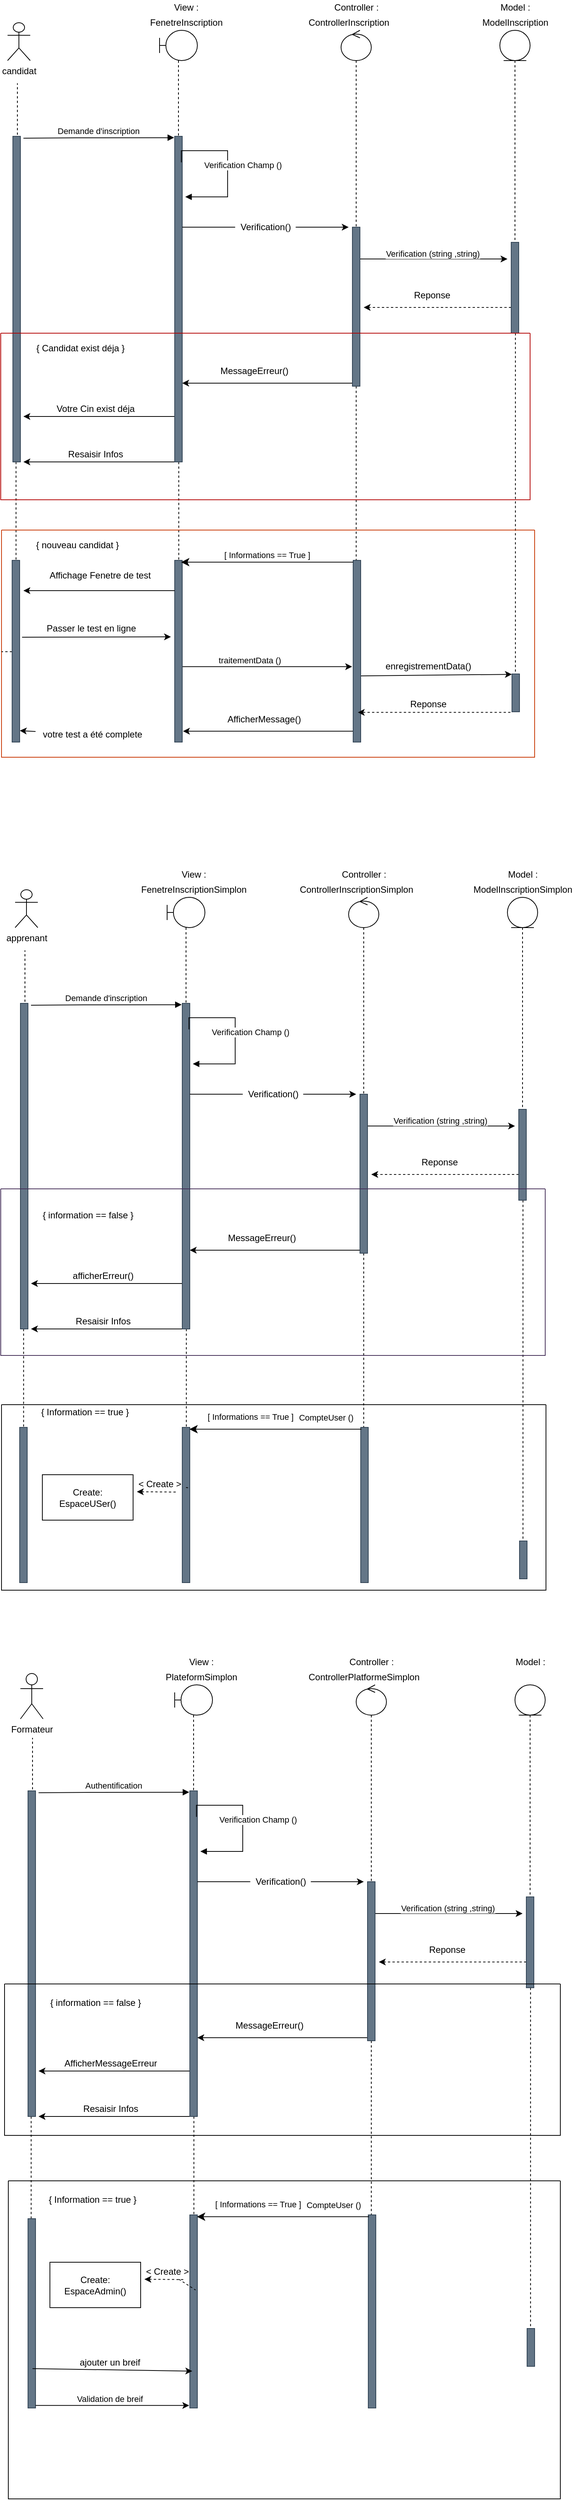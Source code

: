 <mxfile version="15.8.4" type="device"><diagram id="kgpKYQtTHZ0yAKxKKP6v" name="Page-1"><mxGraphModel dx="1038" dy="649" grid="1" gridSize="10" guides="1" tooltips="1" connect="1" arrows="1" fold="1" page="1" pageScale="1" pageWidth="850" pageHeight="1100" background="none" math="0" shadow="0"><root><mxCell id="0"/><mxCell id="1" parent="0"/><mxCell id="9HaZti-iCCpp-NZHSyzZ-1" value="candidat" style="shape=umlActor;verticalLabelPosition=bottom;verticalAlign=top;html=1;outlineConnect=0;" parent="1" vertex="1"><mxGeometry x="29" y="50" width="30" height="50" as="geometry"/></mxCell><mxCell id="9HaZti-iCCpp-NZHSyzZ-6" style="edgeStyle=orthogonalEdgeStyle;rounded=0;orthogonalLoop=1;jettySize=auto;html=1;dashed=1;endArrow=none;endFill=0;" parent="1" edge="1"><mxGeometry relative="1" as="geometry"><mxPoint x="42" y="130" as="targetPoint"/><mxPoint x="38" y="200" as="sourcePoint"/><Array as="points"><mxPoint x="42" y="200"/></Array></mxGeometry></mxCell><mxCell id="9HaZti-iCCpp-NZHSyzZ-76" style="edgeStyle=none;rounded=0;orthogonalLoop=1;jettySize=auto;html=1;entryX=0.52;entryY=0.07;entryDx=0;entryDy=0;entryPerimeter=0;endArrow=none;endFill=0;dashed=1;" parent="1" source="9HaZti-iCCpp-NZHSyzZ-5" target="9HaZti-iCCpp-NZHSyzZ-75" edge="1"><mxGeometry relative="1" as="geometry"/></mxCell><mxCell id="9HaZti-iCCpp-NZHSyzZ-5" value="" style="html=1;points=[];perimeter=orthogonalPerimeter;fillColor=#647687;fontColor=#ffffff;strokeColor=#314354;" parent="1" vertex="1"><mxGeometry x="36" y="200" width="10" height="430" as="geometry"/></mxCell><mxCell id="9HaZti-iCCpp-NZHSyzZ-11" value="" style="shape=umlLifeline;participant=umlBoundary;perimeter=lifelinePerimeter;whiteSpace=wrap;html=1;container=1;collapsible=0;recursiveResize=0;verticalAlign=top;spacingTop=36;outlineConnect=0;" parent="1" vertex="1"><mxGeometry x="230" y="60" width="50" height="140" as="geometry"/></mxCell><mxCell id="9HaZti-iCCpp-NZHSyzZ-13" value="" style="shape=umlLifeline;participant=umlControl;perimeter=lifelinePerimeter;whiteSpace=wrap;html=1;container=1;collapsible=0;recursiveResize=0;verticalAlign=top;spacingTop=36;outlineConnect=0;" parent="1" vertex="1"><mxGeometry x="470" y="60" width="40" height="260" as="geometry"/></mxCell><mxCell id="9HaZti-iCCpp-NZHSyzZ-14" value="" style="shape=umlLifeline;participant=umlEntity;perimeter=lifelinePerimeter;whiteSpace=wrap;html=1;container=1;collapsible=0;recursiveResize=0;verticalAlign=top;spacingTop=36;outlineConnect=0;" parent="1" vertex="1"><mxGeometry x="680" y="60" width="40" height="280" as="geometry"/></mxCell><mxCell id="9HaZti-iCCpp-NZHSyzZ-22" style="edgeStyle=orthogonalEdgeStyle;rounded=0;orthogonalLoop=1;jettySize=auto;html=1;endArrow=classic;endFill=1;startArrow=none;" parent="1" source="9HaZti-iCCpp-NZHSyzZ-23" edge="1"><mxGeometry relative="1" as="geometry"><mxPoint x="480" y="320" as="targetPoint"/></mxGeometry></mxCell><mxCell id="9HaZti-iCCpp-NZHSyzZ-46" style="edgeStyle=none;rounded=0;orthogonalLoop=1;jettySize=auto;html=1;endArrow=classic;endFill=1;" parent="1" source="9HaZti-iCCpp-NZHSyzZ-15" edge="1"><mxGeometry relative="1" as="geometry"><mxPoint x="50" y="570" as="targetPoint"/></mxGeometry></mxCell><mxCell id="9HaZti-iCCpp-NZHSyzZ-54" style="edgeStyle=none;rounded=0;orthogonalLoop=1;jettySize=auto;html=1;endArrow=classic;endFill=1;" parent="1" source="9HaZti-iCCpp-NZHSyzZ-15" edge="1"><mxGeometry relative="1" as="geometry"><mxPoint x="50" y="630" as="targetPoint"/><Array as="points"><mxPoint x="190" y="630"/></Array></mxGeometry></mxCell><mxCell id="9HaZti-iCCpp-NZHSyzZ-77" style="edgeStyle=none;rounded=0;orthogonalLoop=1;jettySize=auto;html=1;entryX=0.54;entryY=0.12;entryDx=0;entryDy=0;entryPerimeter=0;dashed=1;endArrow=none;endFill=0;" parent="1" source="9HaZti-iCCpp-NZHSyzZ-15" target="9HaZti-iCCpp-NZHSyzZ-69" edge="1"><mxGeometry relative="1" as="geometry"/></mxCell><mxCell id="9HaZti-iCCpp-NZHSyzZ-15" value="" style="html=1;points=[];perimeter=orthogonalPerimeter;fillColor=#647687;fontColor=#ffffff;strokeColor=#314354;" parent="1" vertex="1"><mxGeometry x="250" y="200" width="10" height="430" as="geometry"/></mxCell><mxCell id="9HaZti-iCCpp-NZHSyzZ-26" style="edgeStyle=orthogonalEdgeStyle;rounded=0;orthogonalLoop=1;jettySize=auto;html=1;endArrow=classic;endFill=1;" parent="1" source="9HaZti-iCCpp-NZHSyzZ-16" edge="1"><mxGeometry relative="1" as="geometry"><mxPoint x="690" y="362" as="targetPoint"/><Array as="points"><mxPoint x="580" y="362"/><mxPoint x="580" y="362"/></Array></mxGeometry></mxCell><mxCell id="9HaZti-iCCpp-NZHSyzZ-27" value="Verification (string ,string)" style="edgeLabel;html=1;align=center;verticalAlign=middle;resizable=0;points=[];" parent="9HaZti-iCCpp-NZHSyzZ-26" vertex="1" connectable="0"><mxGeometry x="-0.3" y="7" relative="1" as="geometry"><mxPoint x="27" as="offset"/></mxGeometry></mxCell><mxCell id="9HaZti-iCCpp-NZHSyzZ-42" style="edgeStyle=orthogonalEdgeStyle;rounded=0;orthogonalLoop=1;jettySize=auto;html=1;endArrow=classic;endFill=1;" parent="1" source="9HaZti-iCCpp-NZHSyzZ-16" edge="1"><mxGeometry relative="1" as="geometry"><mxPoint x="260" y="526" as="targetPoint"/><Array as="points"><mxPoint x="390" y="526"/><mxPoint x="390" y="526"/></Array></mxGeometry></mxCell><mxCell id="9HaZti-iCCpp-NZHSyzZ-61" style="edgeStyle=none;rounded=0;orthogonalLoop=1;jettySize=auto;html=1;endArrow=none;endFill=0;dashed=1;entryX=0.4;entryY=0.06;entryDx=0;entryDy=0;entryPerimeter=0;" parent="1" source="9HaZti-iCCpp-NZHSyzZ-16" target="9HaZti-iCCpp-NZHSyzZ-62" edge="1"><mxGeometry relative="1" as="geometry"/></mxCell><mxCell id="9HaZti-iCCpp-NZHSyzZ-16" value="" style="html=1;points=[];perimeter=orthogonalPerimeter;fillColor=#647687;fontColor=#ffffff;strokeColor=#314354;" parent="1" vertex="1"><mxGeometry x="485" y="320" width="10" height="210" as="geometry"/></mxCell><mxCell id="9HaZti-iCCpp-NZHSyzZ-18" value="Demande d'inscription" style="html=1;verticalAlign=bottom;endArrow=block;rounded=0;entryX=-0.08;entryY=0.17;entryDx=0;entryDy=0;entryPerimeter=0;exitX=1;exitY=0.166;exitDx=0;exitDy=0;exitPerimeter=0;" parent="1" edge="1"><mxGeometry width="80" relative="1" as="geometry"><mxPoint x="50" y="202.5" as="sourcePoint"/><mxPoint x="249.2" y="201.8" as="targetPoint"/><Array as="points"><mxPoint x="120" y="202"/></Array></mxGeometry></mxCell><mxCell id="9HaZti-iCCpp-NZHSyzZ-21" value="Verification Champ ()" style="html=1;verticalAlign=bottom;endArrow=block;rounded=0;exitX=0.88;exitY=0.08;exitDx=0;exitDy=0;exitPerimeter=0;edgeStyle=orthogonalEdgeStyle;" parent="1" source="9HaZti-iCCpp-NZHSyzZ-15" edge="1"><mxGeometry x="0.085" y="20" width="80" relative="1" as="geometry"><mxPoint x="260" y="330" as="sourcePoint"/><mxPoint x="264" y="280" as="targetPoint"/><Array as="points"><mxPoint x="320" y="219"/><mxPoint x="320" y="280"/><mxPoint x="264" y="280"/></Array><mxPoint as="offset"/></mxGeometry></mxCell><mxCell id="9HaZti-iCCpp-NZHSyzZ-23" value="Verification()" style="text;html=1;align=center;verticalAlign=middle;resizable=0;points=[];autosize=1;strokeColor=none;fillColor=none;" parent="1" vertex="1"><mxGeometry x="330" y="310" width="80" height="20" as="geometry"/></mxCell><mxCell id="9HaZti-iCCpp-NZHSyzZ-24" value="" style="edgeStyle=orthogonalEdgeStyle;rounded=0;orthogonalLoop=1;jettySize=auto;html=1;endArrow=none;endFill=1;" parent="1" source="9HaZti-iCCpp-NZHSyzZ-15" target="9HaZti-iCCpp-NZHSyzZ-23" edge="1"><mxGeometry relative="1" as="geometry"><mxPoint x="480" y="320" as="targetPoint"/><mxPoint x="260" y="320" as="sourcePoint"/><Array as="points"><mxPoint x="270" y="320"/><mxPoint x="270" y="320"/></Array></mxGeometry></mxCell><mxCell id="9HaZti-iCCpp-NZHSyzZ-28" style="edgeStyle=orthogonalEdgeStyle;rounded=0;orthogonalLoop=1;jettySize=auto;html=1;endArrow=classic;endFill=1;dashed=1;" parent="1" source="9HaZti-iCCpp-NZHSyzZ-25" edge="1"><mxGeometry relative="1" as="geometry"><mxPoint x="500" y="426" as="targetPoint"/><Array as="points"><mxPoint x="520" y="426"/></Array></mxGeometry></mxCell><mxCell id="9HaZti-iCCpp-NZHSyzZ-84" style="edgeStyle=none;rounded=0;orthogonalLoop=1;jettySize=auto;html=1;entryX=0.46;entryY=0.2;entryDx=0;entryDy=0;entryPerimeter=0;endArrow=classic;endFill=1;dashed=1;" parent="1" source="9HaZti-iCCpp-NZHSyzZ-25" target="9HaZti-iCCpp-NZHSyzZ-83" edge="1"><mxGeometry relative="1" as="geometry"/></mxCell><mxCell id="9HaZti-iCCpp-NZHSyzZ-25" value="" style="html=1;points=[];perimeter=orthogonalPerimeter;fillColor=#647687;fontColor=#ffffff;strokeColor=#314354;" parent="1" vertex="1"><mxGeometry x="695" y="340" width="10" height="120" as="geometry"/></mxCell><mxCell id="9HaZti-iCCpp-NZHSyzZ-29" value="Reponse" style="text;html=1;align=center;verticalAlign=middle;resizable=0;points=[];autosize=1;strokeColor=none;fillColor=none;" parent="1" vertex="1"><mxGeometry x="560" y="400" width="60" height="20" as="geometry"/></mxCell><mxCell id="9HaZti-iCCpp-NZHSyzZ-30" value="View :" style="text;html=1;align=center;verticalAlign=middle;resizable=0;points=[];autosize=1;strokeColor=none;fillColor=none;" parent="1" vertex="1"><mxGeometry x="240" y="20" width="50" height="20" as="geometry"/></mxCell><mxCell id="9HaZti-iCCpp-NZHSyzZ-31" value="Controller :" style="text;html=1;align=center;verticalAlign=middle;resizable=0;points=[];autosize=1;strokeColor=none;fillColor=none;" parent="1" vertex="1"><mxGeometry x="455" y="20" width="70" height="20" as="geometry"/></mxCell><mxCell id="9HaZti-iCCpp-NZHSyzZ-32" value="Model :" style="text;html=1;align=center;verticalAlign=middle;resizable=0;points=[];autosize=1;strokeColor=none;fillColor=none;" parent="1" vertex="1"><mxGeometry x="675" y="20" width="50" height="20" as="geometry"/></mxCell><mxCell id="9HaZti-iCCpp-NZHSyzZ-33" value="FenetreInscription" style="text;html=1;align=center;verticalAlign=middle;resizable=0;points=[];autosize=1;strokeColor=none;fillColor=none;" parent="1" vertex="1"><mxGeometry x="210" y="40" width="110" height="20" as="geometry"/></mxCell><mxCell id="9HaZti-iCCpp-NZHSyzZ-34" value="ControllerInscription" style="text;html=1;align=center;verticalAlign=middle;resizable=0;points=[];autosize=1;strokeColor=none;fillColor=none;" parent="1" vertex="1"><mxGeometry x="420" y="40" width="120" height="20" as="geometry"/></mxCell><mxCell id="9HaZti-iCCpp-NZHSyzZ-35" value="ModelInscription" style="text;html=1;align=center;verticalAlign=middle;resizable=0;points=[];autosize=1;strokeColor=none;fillColor=none;" parent="1" vertex="1"><mxGeometry x="650" y="40" width="100" height="20" as="geometry"/></mxCell><mxCell id="9HaZti-iCCpp-NZHSyzZ-40" value="" style="swimlane;startSize=0;strokeColor=#B20000;fillColor=#e51400;fontColor=#ffffff;swimlaneFillColor=none;" parent="1" vertex="1"><mxGeometry x="20" y="460" width="700" height="220" as="geometry"/></mxCell><mxCell id="9HaZti-iCCpp-NZHSyzZ-41" value="{ Candidat exist déja }" style="text;html=1;align=center;verticalAlign=middle;resizable=0;points=[];autosize=1;strokeColor=none;fillColor=none;" parent="9HaZti-iCCpp-NZHSyzZ-40" vertex="1"><mxGeometry x="40" y="10" width="130" height="20" as="geometry"/></mxCell><mxCell id="9HaZti-iCCpp-NZHSyzZ-43" value="MessageErreur()" style="text;html=1;align=center;verticalAlign=middle;resizable=0;points=[];autosize=1;strokeColor=none;fillColor=none;" parent="9HaZti-iCCpp-NZHSyzZ-40" vertex="1"><mxGeometry x="280" y="40" width="110" height="20" as="geometry"/></mxCell><mxCell id="9HaZti-iCCpp-NZHSyzZ-47" value="Votre Cin exist déja" style="text;html=1;align=center;verticalAlign=middle;resizable=0;points=[];autosize=1;strokeColor=none;fillColor=none;" parent="9HaZti-iCCpp-NZHSyzZ-40" vertex="1"><mxGeometry x="65" y="90" width="120" height="20" as="geometry"/></mxCell><mxCell id="9HaZti-iCCpp-NZHSyzZ-55" value="Resaisir Infos" style="text;html=1;align=center;verticalAlign=middle;resizable=0;points=[];autosize=1;strokeColor=none;fillColor=none;" parent="9HaZti-iCCpp-NZHSyzZ-40" vertex="1"><mxGeometry x="80" y="150" width="90" height="20" as="geometry"/></mxCell><mxCell id="9HaZti-iCCpp-NZHSyzZ-59" value="" style="swimlane;startSize=0;strokeColor=#C73500;fillColor=#fa6800;fontColor=#000000;" parent="1" vertex="1"><mxGeometry x="21" y="720" width="705" height="300" as="geometry"/></mxCell><mxCell id="9HaZti-iCCpp-NZHSyzZ-60" value="{ nouveau candidat }" style="text;html=1;align=center;verticalAlign=middle;resizable=0;points=[];autosize=1;strokeColor=none;fillColor=none;" parent="9HaZti-iCCpp-NZHSyzZ-59" vertex="1"><mxGeometry x="35" y="10" width="130" height="20" as="geometry"/></mxCell><mxCell id="9HaZti-iCCpp-NZHSyzZ-81" style="edgeStyle=none;rounded=0;orthogonalLoop=1;jettySize=auto;html=1;entryX=-0.14;entryY=0.585;entryDx=0;entryDy=0;entryPerimeter=0;endArrow=classic;endFill=1;" parent="9HaZti-iCCpp-NZHSyzZ-59" source="9HaZti-iCCpp-NZHSyzZ-69" target="9HaZti-iCCpp-NZHSyzZ-62" edge="1"><mxGeometry relative="1" as="geometry"/></mxCell><mxCell id="9HaZti-iCCpp-NZHSyzZ-82" value="traitementData ()" style="edgeLabel;html=1;align=center;verticalAlign=middle;resizable=0;points=[];" parent="9HaZti-iCCpp-NZHSyzZ-81" vertex="1" connectable="0"><mxGeometry x="-0.206" y="9" relative="1" as="geometry"><mxPoint as="offset"/></mxGeometry></mxCell><mxCell id="9HaZti-iCCpp-NZHSyzZ-92" style="edgeStyle=none;rounded=0;orthogonalLoop=1;jettySize=auto;html=1;entryX=1.02;entryY=0.937;entryDx=0;entryDy=0;entryPerimeter=0;endArrow=classic;endFill=1;startArrow=none;" parent="9HaZti-iCCpp-NZHSyzZ-59" source="9HaZti-iCCpp-NZHSyzZ-95" target="9HaZti-iCCpp-NZHSyzZ-75" edge="1"><mxGeometry relative="1" as="geometry"/></mxCell><mxCell id="9HaZti-iCCpp-NZHSyzZ-69" value="" style="html=1;points=[];perimeter=orthogonalPerimeter;strokeColor=#314354;fillColor=#647687;fontColor=#ffffff;" parent="9HaZti-iCCpp-NZHSyzZ-59" vertex="1"><mxGeometry x="229" y="40" width="10" height="240" as="geometry"/></mxCell><mxCell id="9HaZti-iCCpp-NZHSyzZ-71" value="Affichage Fenetre de test" style="text;html=1;align=center;verticalAlign=middle;resizable=0;points=[];autosize=1;strokeColor=none;fillColor=none;" parent="9HaZti-iCCpp-NZHSyzZ-59" vertex="1"><mxGeometry x="55" y="50" width="150" height="20" as="geometry"/></mxCell><mxCell id="9HaZti-iCCpp-NZHSyzZ-78" style="edgeStyle=none;rounded=0;orthogonalLoop=1;jettySize=auto;html=1;dashed=1;endArrow=none;endFill=0;" parent="9HaZti-iCCpp-NZHSyzZ-59" source="9HaZti-iCCpp-NZHSyzZ-75" target="9HaZti-iCCpp-NZHSyzZ-59" edge="1"><mxGeometry relative="1" as="geometry"/></mxCell><mxCell id="9HaZti-iCCpp-NZHSyzZ-79" style="edgeStyle=none;rounded=0;orthogonalLoop=1;jettySize=auto;html=1;endArrow=classic;endFill=1;exitX=1.32;exitY=0.423;exitDx=0;exitDy=0;exitPerimeter=0;" parent="9HaZti-iCCpp-NZHSyzZ-59" source="9HaZti-iCCpp-NZHSyzZ-75" edge="1"><mxGeometry relative="1" as="geometry"><mxPoint x="224" y="141" as="targetPoint"/></mxGeometry></mxCell><mxCell id="9HaZti-iCCpp-NZHSyzZ-75" value="" style="html=1;points=[];perimeter=orthogonalPerimeter;strokeColor=#314354;fillColor=#647687;fontColor=#ffffff;" parent="9HaZti-iCCpp-NZHSyzZ-59" vertex="1"><mxGeometry x="14" y="40" width="10" height="240" as="geometry"/></mxCell><mxCell id="9HaZti-iCCpp-NZHSyzZ-85" style="edgeStyle=none;rounded=0;orthogonalLoop=1;jettySize=auto;html=1;entryX=-0.02;entryY=0.01;entryDx=0;entryDy=0;entryPerimeter=0;endArrow=classic;endFill=1;exitX=0.82;exitY=0.636;exitDx=0;exitDy=0;exitPerimeter=0;" parent="9HaZti-iCCpp-NZHSyzZ-59" source="9HaZti-iCCpp-NZHSyzZ-62" target="9HaZti-iCCpp-NZHSyzZ-83" edge="1"><mxGeometry relative="1" as="geometry"><mxPoint x="474" y="181" as="sourcePoint"/></mxGeometry></mxCell><mxCell id="9HaZti-iCCpp-NZHSyzZ-89" style="edgeStyle=none;rounded=0;orthogonalLoop=1;jettySize=auto;html=1;entryX=1.1;entryY=0.94;entryDx=0;entryDy=0;entryPerimeter=0;endArrow=classic;endFill=1;" parent="9HaZti-iCCpp-NZHSyzZ-59" source="9HaZti-iCCpp-NZHSyzZ-62" target="9HaZti-iCCpp-NZHSyzZ-69" edge="1"><mxGeometry relative="1" as="geometry"/></mxCell><mxCell id="9HaZti-iCCpp-NZHSyzZ-62" value="" style="html=1;points=[];perimeter=orthogonalPerimeter;strokeColor=#314354;fillColor=#647687;fontColor=#ffffff;" parent="9HaZti-iCCpp-NZHSyzZ-59" vertex="1"><mxGeometry x="465" y="40" width="10" height="240" as="geometry"/></mxCell><mxCell id="9HaZti-iCCpp-NZHSyzZ-67" value="[ Informations == True ]" style="html=1;verticalAlign=bottom;endArrow=classic;endSize=8;rounded=0;entryX=0.84;entryY=0.01;entryDx=0;entryDy=0;entryPerimeter=0;startArrow=none;endFill=1;" parent="9HaZti-iCCpp-NZHSyzZ-59" source="9HaZti-iCCpp-NZHSyzZ-62" target="9HaZti-iCCpp-NZHSyzZ-69" edge="1"><mxGeometry relative="1" as="geometry"><mxPoint x="469" y="42" as="sourcePoint"/><mxPoint x="304" y="40" as="targetPoint"/></mxGeometry></mxCell><mxCell id="9HaZti-iCCpp-NZHSyzZ-80" value="Passer le test en ligne&amp;nbsp;" style="text;html=1;align=center;verticalAlign=middle;resizable=0;points=[];autosize=1;strokeColor=none;fillColor=none;" parent="9HaZti-iCCpp-NZHSyzZ-59" vertex="1"><mxGeometry x="50" y="120" width="140" height="20" as="geometry"/></mxCell><mxCell id="9HaZti-iCCpp-NZHSyzZ-87" style="edgeStyle=none;rounded=0;orthogonalLoop=1;jettySize=auto;html=1;entryX=0.82;entryY=0.895;entryDx=0;entryDy=0;entryPerimeter=0;endArrow=classic;endFill=1;dashed=1;" parent="9HaZti-iCCpp-NZHSyzZ-59" edge="1"><mxGeometry relative="1" as="geometry"><mxPoint x="673" y="240.8" as="sourcePoint"/><mxPoint x="471.2" y="240.8" as="targetPoint"/></mxGeometry></mxCell><mxCell id="9HaZti-iCCpp-NZHSyzZ-83" value="" style="html=1;points=[];perimeter=orthogonalPerimeter;strokeColor=#314354;fillColor=#647687;fontColor=#ffffff;" parent="9HaZti-iCCpp-NZHSyzZ-59" vertex="1"><mxGeometry x="675" y="190" width="10" height="50" as="geometry"/></mxCell><mxCell id="9HaZti-iCCpp-NZHSyzZ-88" value="Reponse" style="text;html=1;align=center;verticalAlign=middle;resizable=0;points=[];autosize=1;strokeColor=none;fillColor=none;" parent="9HaZti-iCCpp-NZHSyzZ-59" vertex="1"><mxGeometry x="534" y="220" width="60" height="20" as="geometry"/></mxCell><mxCell id="9HaZti-iCCpp-NZHSyzZ-86" value="enregistrementData()" style="text;html=1;align=center;verticalAlign=middle;resizable=0;points=[];autosize=1;strokeColor=none;fillColor=none;" parent="9HaZti-iCCpp-NZHSyzZ-59" vertex="1"><mxGeometry x="499" y="170" width="130" height="20" as="geometry"/></mxCell><mxCell id="9HaZti-iCCpp-NZHSyzZ-95" value="votre test a été complete" style="text;html=1;align=center;verticalAlign=middle;resizable=0;points=[];autosize=1;strokeColor=none;fillColor=none;" parent="9HaZti-iCCpp-NZHSyzZ-59" vertex="1"><mxGeometry x="45" y="260" width="150" height="20" as="geometry"/></mxCell><mxCell id="N0QsIv5py04V36Hzskv6-5" value="" style="edgeStyle=none;rounded=0;orthogonalLoop=1;jettySize=auto;html=1;entryX=1.24;entryY=0.99;entryDx=0;entryDy=0;entryPerimeter=0;endArrow=none;endFill=1;" edge="1" parent="9HaZti-iCCpp-NZHSyzZ-59" source="9HaZti-iCCpp-NZHSyzZ-69" target="9HaZti-iCCpp-NZHSyzZ-95"><mxGeometry relative="1" as="geometry"><mxPoint x="250" y="997.6" as="sourcePoint"/><mxPoint x="47.4" y="997.6" as="targetPoint"/></mxGeometry></mxCell><mxCell id="9HaZti-iCCpp-NZHSyzZ-68" value="" style="html=1;verticalAlign=bottom;endArrow=none;endSize=8;rounded=0;" parent="1" edge="1"><mxGeometry relative="1" as="geometry"><mxPoint x="495" y="762" as="sourcePoint"/><mxPoint x="495" y="762" as="targetPoint"/></mxGeometry></mxCell><mxCell id="9HaZti-iCCpp-NZHSyzZ-70" style="edgeStyle=none;rounded=0;orthogonalLoop=1;jettySize=auto;html=1;endArrow=classic;endFill=1;" parent="1" source="9HaZti-iCCpp-NZHSyzZ-69" edge="1"><mxGeometry relative="1" as="geometry"><mxPoint x="50" y="800" as="targetPoint"/></mxGeometry></mxCell><mxCell id="9HaZti-iCCpp-NZHSyzZ-90" value="AfficherMessage()" style="text;html=1;align=center;verticalAlign=middle;resizable=0;points=[];autosize=1;strokeColor=none;fillColor=none;" parent="1" vertex="1"><mxGeometry x="313" y="960" width="110" height="20" as="geometry"/></mxCell><mxCell id="9HaZti-iCCpp-NZHSyzZ-96" value="apprenant" style="shape=umlActor;verticalLabelPosition=bottom;verticalAlign=top;html=1;outlineConnect=0;" parent="1" vertex="1"><mxGeometry x="39" y="1195" width="30" height="50" as="geometry"/></mxCell><mxCell id="9HaZti-iCCpp-NZHSyzZ-97" style="edgeStyle=orthogonalEdgeStyle;rounded=0;orthogonalLoop=1;jettySize=auto;html=1;dashed=1;endArrow=none;endFill=0;" parent="1" edge="1"><mxGeometry relative="1" as="geometry"><mxPoint x="52" y="1275" as="targetPoint"/><mxPoint x="48" y="1345" as="sourcePoint"/><Array as="points"><mxPoint x="52" y="1345"/></Array></mxGeometry></mxCell><mxCell id="9HaZti-iCCpp-NZHSyzZ-98" style="edgeStyle=none;rounded=0;orthogonalLoop=1;jettySize=auto;html=1;entryX=0.52;entryY=0.07;entryDx=0;entryDy=0;entryPerimeter=0;endArrow=none;endFill=0;dashed=1;" parent="1" source="9HaZti-iCCpp-NZHSyzZ-99" target="9HaZti-iCCpp-NZHSyzZ-138" edge="1"><mxGeometry relative="1" as="geometry"/></mxCell><mxCell id="9HaZti-iCCpp-NZHSyzZ-99" value="" style="html=1;points=[];perimeter=orthogonalPerimeter;fillColor=#647687;fontColor=#ffffff;strokeColor=#314354;" parent="1" vertex="1"><mxGeometry x="46" y="1345" width="10" height="430" as="geometry"/></mxCell><mxCell id="9HaZti-iCCpp-NZHSyzZ-100" value="" style="shape=umlLifeline;participant=umlBoundary;perimeter=lifelinePerimeter;whiteSpace=wrap;html=1;container=1;collapsible=0;recursiveResize=0;verticalAlign=top;spacingTop=36;outlineConnect=0;" parent="1" vertex="1"><mxGeometry x="240" y="1205" width="50" height="140" as="geometry"/></mxCell><mxCell id="9HaZti-iCCpp-NZHSyzZ-101" value="" style="shape=umlLifeline;participant=umlControl;perimeter=lifelinePerimeter;whiteSpace=wrap;html=1;container=1;collapsible=0;recursiveResize=0;verticalAlign=top;spacingTop=36;outlineConnect=0;" parent="1" vertex="1"><mxGeometry x="480" y="1205" width="40" height="260" as="geometry"/></mxCell><mxCell id="9HaZti-iCCpp-NZHSyzZ-102" value="" style="shape=umlLifeline;participant=umlEntity;perimeter=lifelinePerimeter;whiteSpace=wrap;html=1;container=1;collapsible=0;recursiveResize=0;verticalAlign=top;spacingTop=36;outlineConnect=0;" parent="1" vertex="1"><mxGeometry x="690" y="1205" width="40" height="280" as="geometry"/></mxCell><mxCell id="9HaZti-iCCpp-NZHSyzZ-103" style="edgeStyle=orthogonalEdgeStyle;rounded=0;orthogonalLoop=1;jettySize=auto;html=1;endArrow=classic;endFill=1;startArrow=none;" parent="1" source="9HaZti-iCCpp-NZHSyzZ-115" edge="1"><mxGeometry relative="1" as="geometry"><mxPoint x="490" y="1465" as="targetPoint"/></mxGeometry></mxCell><mxCell id="9HaZti-iCCpp-NZHSyzZ-104" style="edgeStyle=none;rounded=0;orthogonalLoop=1;jettySize=auto;html=1;endArrow=classic;endFill=1;" parent="1" source="9HaZti-iCCpp-NZHSyzZ-107" edge="1"><mxGeometry relative="1" as="geometry"><mxPoint x="60" y="1715" as="targetPoint"/></mxGeometry></mxCell><mxCell id="9HaZti-iCCpp-NZHSyzZ-105" style="edgeStyle=none;rounded=0;orthogonalLoop=1;jettySize=auto;html=1;endArrow=classic;endFill=1;" parent="1" source="9HaZti-iCCpp-NZHSyzZ-107" edge="1"><mxGeometry relative="1" as="geometry"><mxPoint x="60" y="1775" as="targetPoint"/><Array as="points"><mxPoint x="200" y="1775"/></Array></mxGeometry></mxCell><mxCell id="9HaZti-iCCpp-NZHSyzZ-106" style="edgeStyle=none;rounded=0;orthogonalLoop=1;jettySize=auto;html=1;entryX=0.54;entryY=0.12;entryDx=0;entryDy=0;entryPerimeter=0;dashed=1;endArrow=none;endFill=0;" parent="1" source="9HaZti-iCCpp-NZHSyzZ-107" target="9HaZti-iCCpp-NZHSyzZ-135" edge="1"><mxGeometry relative="1" as="geometry"/></mxCell><mxCell id="9HaZti-iCCpp-NZHSyzZ-107" value="" style="html=1;points=[];perimeter=orthogonalPerimeter;fillColor=#647687;fontColor=#ffffff;strokeColor=#314354;" parent="1" vertex="1"><mxGeometry x="260" y="1345" width="10" height="430" as="geometry"/></mxCell><mxCell id="9HaZti-iCCpp-NZHSyzZ-108" style="edgeStyle=orthogonalEdgeStyle;rounded=0;orthogonalLoop=1;jettySize=auto;html=1;endArrow=classic;endFill=1;" parent="1" source="9HaZti-iCCpp-NZHSyzZ-112" edge="1"><mxGeometry relative="1" as="geometry"><mxPoint x="700" y="1507" as="targetPoint"/><Array as="points"><mxPoint x="590" y="1507"/><mxPoint x="590" y="1507"/></Array></mxGeometry></mxCell><mxCell id="9HaZti-iCCpp-NZHSyzZ-109" value="Verification (string ,string)" style="edgeLabel;html=1;align=center;verticalAlign=middle;resizable=0;points=[];" parent="9HaZti-iCCpp-NZHSyzZ-108" vertex="1" connectable="0"><mxGeometry x="-0.3" y="7" relative="1" as="geometry"><mxPoint x="27" as="offset"/></mxGeometry></mxCell><mxCell id="9HaZti-iCCpp-NZHSyzZ-110" style="edgeStyle=orthogonalEdgeStyle;rounded=0;orthogonalLoop=1;jettySize=auto;html=1;endArrow=classic;endFill=1;" parent="1" source="9HaZti-iCCpp-NZHSyzZ-112" edge="1"><mxGeometry relative="1" as="geometry"><mxPoint x="270" y="1671" as="targetPoint"/><Array as="points"><mxPoint x="400" y="1671"/><mxPoint x="400" y="1671"/></Array></mxGeometry></mxCell><mxCell id="9HaZti-iCCpp-NZHSyzZ-111" style="edgeStyle=none;rounded=0;orthogonalLoop=1;jettySize=auto;html=1;endArrow=none;endFill=0;dashed=1;entryX=0.4;entryY=0.06;entryDx=0;entryDy=0;entryPerimeter=0;" parent="1" source="9HaZti-iCCpp-NZHSyzZ-112" target="9HaZti-iCCpp-NZHSyzZ-141" edge="1"><mxGeometry relative="1" as="geometry"/></mxCell><mxCell id="9HaZti-iCCpp-NZHSyzZ-112" value="" style="html=1;points=[];perimeter=orthogonalPerimeter;fillColor=#647687;fontColor=#ffffff;strokeColor=#314354;" parent="1" vertex="1"><mxGeometry x="495" y="1465" width="10" height="210" as="geometry"/></mxCell><mxCell id="9HaZti-iCCpp-NZHSyzZ-113" value="Demande d'inscription" style="html=1;verticalAlign=bottom;endArrow=block;rounded=0;entryX=-0.08;entryY=0.17;entryDx=0;entryDy=0;entryPerimeter=0;exitX=1;exitY=0.166;exitDx=0;exitDy=0;exitPerimeter=0;" parent="1" edge="1"><mxGeometry width="80" relative="1" as="geometry"><mxPoint x="60" y="1347.5" as="sourcePoint"/><mxPoint x="259.2" y="1346.8" as="targetPoint"/><Array as="points"><mxPoint x="130" y="1347"/></Array></mxGeometry></mxCell><mxCell id="9HaZti-iCCpp-NZHSyzZ-114" value="Verification Champ ()" style="html=1;verticalAlign=bottom;endArrow=block;rounded=0;exitX=0.88;exitY=0.08;exitDx=0;exitDy=0;exitPerimeter=0;edgeStyle=orthogonalEdgeStyle;" parent="1" source="9HaZti-iCCpp-NZHSyzZ-107" edge="1"><mxGeometry x="0.085" y="20" width="80" relative="1" as="geometry"><mxPoint x="270" y="1475" as="sourcePoint"/><mxPoint x="274" y="1425" as="targetPoint"/><Array as="points"><mxPoint x="330" y="1364"/><mxPoint x="330" y="1425"/><mxPoint x="274" y="1425"/></Array><mxPoint as="offset"/></mxGeometry></mxCell><mxCell id="9HaZti-iCCpp-NZHSyzZ-115" value="Verification()" style="text;html=1;align=center;verticalAlign=middle;resizable=0;points=[];autosize=1;strokeColor=none;fillColor=none;" parent="1" vertex="1"><mxGeometry x="340" y="1455" width="80" height="20" as="geometry"/></mxCell><mxCell id="9HaZti-iCCpp-NZHSyzZ-116" value="" style="edgeStyle=orthogonalEdgeStyle;rounded=0;orthogonalLoop=1;jettySize=auto;html=1;endArrow=none;endFill=1;" parent="1" source="9HaZti-iCCpp-NZHSyzZ-107" target="9HaZti-iCCpp-NZHSyzZ-115" edge="1"><mxGeometry relative="1" as="geometry"><mxPoint x="490" y="1465" as="targetPoint"/><mxPoint x="270" y="1465" as="sourcePoint"/><Array as="points"><mxPoint x="280" y="1465"/><mxPoint x="280" y="1465"/></Array></mxGeometry></mxCell><mxCell id="9HaZti-iCCpp-NZHSyzZ-117" style="edgeStyle=orthogonalEdgeStyle;rounded=0;orthogonalLoop=1;jettySize=auto;html=1;endArrow=classic;endFill=1;dashed=1;" parent="1" source="9HaZti-iCCpp-NZHSyzZ-119" edge="1"><mxGeometry relative="1" as="geometry"><mxPoint x="510" y="1571" as="targetPoint"/><Array as="points"><mxPoint x="530" y="1571"/></Array></mxGeometry></mxCell><mxCell id="9HaZti-iCCpp-NZHSyzZ-118" style="edgeStyle=none;rounded=0;orthogonalLoop=1;jettySize=auto;html=1;entryX=0.46;entryY=0.2;entryDx=0;entryDy=0;entryPerimeter=0;endArrow=classic;endFill=1;dashed=1;" parent="1" source="9HaZti-iCCpp-NZHSyzZ-119" target="9HaZti-iCCpp-NZHSyzZ-145" edge="1"><mxGeometry relative="1" as="geometry"/></mxCell><mxCell id="9HaZti-iCCpp-NZHSyzZ-119" value="" style="html=1;points=[];perimeter=orthogonalPerimeter;fillColor=#647687;fontColor=#ffffff;strokeColor=#314354;" parent="1" vertex="1"><mxGeometry x="705" y="1485" width="10" height="120" as="geometry"/></mxCell><mxCell id="9HaZti-iCCpp-NZHSyzZ-120" value="Reponse" style="text;html=1;align=center;verticalAlign=middle;resizable=0;points=[];autosize=1;strokeColor=none;fillColor=none;" parent="1" vertex="1"><mxGeometry x="570" y="1545" width="60" height="20" as="geometry"/></mxCell><mxCell id="9HaZti-iCCpp-NZHSyzZ-121" value="View :" style="text;html=1;align=center;verticalAlign=middle;resizable=0;points=[];autosize=1;strokeColor=none;fillColor=none;" parent="1" vertex="1"><mxGeometry x="250" y="1165" width="50" height="20" as="geometry"/></mxCell><mxCell id="9HaZti-iCCpp-NZHSyzZ-122" value="Controller :" style="text;html=1;align=center;verticalAlign=middle;resizable=0;points=[];autosize=1;strokeColor=none;fillColor=none;" parent="1" vertex="1"><mxGeometry x="465" y="1165" width="70" height="20" as="geometry"/></mxCell><mxCell id="9HaZti-iCCpp-NZHSyzZ-123" value="Model :" style="text;html=1;align=center;verticalAlign=middle;resizable=0;points=[];autosize=1;strokeColor=none;fillColor=none;" parent="1" vertex="1"><mxGeometry x="685" y="1165" width="50" height="20" as="geometry"/></mxCell><mxCell id="9HaZti-iCCpp-NZHSyzZ-124" value="FenetreInscriptionSimplon" style="text;html=1;align=center;verticalAlign=middle;resizable=0;points=[];autosize=1;strokeColor=none;fillColor=none;" parent="1" vertex="1"><mxGeometry x="200" y="1185" width="150" height="20" as="geometry"/></mxCell><mxCell id="9HaZti-iCCpp-NZHSyzZ-125" value="ControllerInscriptionSimplon" style="text;html=1;align=center;verticalAlign=middle;resizable=0;points=[];autosize=1;strokeColor=none;fillColor=none;" parent="1" vertex="1"><mxGeometry x="405" y="1185" width="170" height="20" as="geometry"/></mxCell><mxCell id="9HaZti-iCCpp-NZHSyzZ-126" value="ModelInscriptionSimplon" style="text;html=1;align=center;verticalAlign=middle;resizable=0;points=[];autosize=1;strokeColor=none;fillColor=none;" parent="1" vertex="1"><mxGeometry x="635" y="1185" width="150" height="20" as="geometry"/></mxCell><mxCell id="9HaZti-iCCpp-NZHSyzZ-127" value="{ information == false }" style="text;html=1;align=center;verticalAlign=middle;resizable=0;points=[];autosize=1;strokeColor=none;fillColor=none;" parent="1" vertex="1"><mxGeometry x="65" y="1615" width="140" height="20" as="geometry"/></mxCell><mxCell id="9HaZti-iCCpp-NZHSyzZ-128" value="MessageErreur()" style="text;html=1;align=center;verticalAlign=middle;resizable=0;points=[];autosize=1;strokeColor=none;fillColor=none;" parent="1" vertex="1"><mxGeometry x="310" y="1645" width="110" height="20" as="geometry"/></mxCell><mxCell id="9HaZti-iCCpp-NZHSyzZ-129" value="afficherErreur()" style="text;html=1;align=center;verticalAlign=middle;resizable=0;points=[];autosize=1;strokeColor=none;fillColor=none;" parent="1" vertex="1"><mxGeometry x="105" y="1695" width="100" height="20" as="geometry"/></mxCell><mxCell id="9HaZti-iCCpp-NZHSyzZ-130" value="Resaisir Infos" style="text;html=1;align=center;verticalAlign=middle;resizable=0;points=[];autosize=1;strokeColor=none;fillColor=none;" parent="1" vertex="1"><mxGeometry x="110" y="1755" width="90" height="20" as="geometry"/></mxCell><mxCell id="9HaZti-iCCpp-NZHSyzZ-131" value="{ Information == true }" style="text;html=1;align=center;verticalAlign=middle;resizable=0;points=[];autosize=1;strokeColor=none;fillColor=none;" parent="1" vertex="1"><mxGeometry x="66" y="1875" width="130" height="20" as="geometry"/></mxCell><mxCell id="9HaZti-iCCpp-NZHSyzZ-135" value="" style="html=1;points=[];perimeter=orthogonalPerimeter;strokeColor=#314354;fillColor=#647687;fontColor=#ffffff;" parent="1" vertex="1"><mxGeometry x="260" y="1905" width="10" height="205" as="geometry"/></mxCell><mxCell id="9HaZti-iCCpp-NZHSyzZ-138" value="" style="html=1;points=[];perimeter=orthogonalPerimeter;strokeColor=#314354;fillColor=#647687;fontColor=#ffffff;" parent="1" vertex="1"><mxGeometry x="45" y="1905" width="10" height="205" as="geometry"/></mxCell><mxCell id="9HaZti-iCCpp-NZHSyzZ-141" value="" style="html=1;points=[];perimeter=orthogonalPerimeter;strokeColor=#314354;fillColor=#647687;fontColor=#ffffff;" parent="1" vertex="1"><mxGeometry x="496" y="1905" width="10" height="205" as="geometry"/></mxCell><mxCell id="9HaZti-iCCpp-NZHSyzZ-142" value="[ Informations == True ]" style="html=1;verticalAlign=bottom;endArrow=classic;endSize=8;rounded=0;entryX=0.84;entryY=0.01;entryDx=0;entryDy=0;entryPerimeter=0;startArrow=none;endFill=1;" parent="1" edge="1"><mxGeometry x="0.292" y="-7" relative="1" as="geometry"><mxPoint x="497" y="1907.4" as="sourcePoint"/><mxPoint x="269.4" y="1907.4" as="targetPoint"/><mxPoint as="offset"/></mxGeometry></mxCell><mxCell id="9HaZti-iCCpp-NZHSyzZ-155" value="CompteUser ()" style="edgeLabel;html=1;align=center;verticalAlign=middle;resizable=0;points=[];" parent="9HaZti-iCCpp-NZHSyzZ-142" vertex="1" connectable="0"><mxGeometry x="-0.61" y="-9" relative="1" as="geometry"><mxPoint x="-3" y="-7" as="offset"/></mxGeometry></mxCell><mxCell id="9HaZti-iCCpp-NZHSyzZ-145" value="" style="html=1;points=[];perimeter=orthogonalPerimeter;strokeColor=#314354;fillColor=#647687;fontColor=#ffffff;" parent="1" vertex="1"><mxGeometry x="706" y="2055" width="10" height="50" as="geometry"/></mxCell><mxCell id="9HaZti-iCCpp-NZHSyzZ-148" value="" style="html=1;verticalAlign=bottom;endArrow=none;endSize=8;rounded=0;" parent="1" edge="1"><mxGeometry relative="1" as="geometry"><mxPoint x="505" y="1907" as="sourcePoint"/><mxPoint x="505" y="1907" as="targetPoint"/></mxGeometry></mxCell><mxCell id="9HaZti-iCCpp-NZHSyzZ-153" value="" style="swimlane;startSize=0;strokeColor=#432D57;fillColor=#76608a;fontColor=#ffffff;" parent="1" vertex="1"><mxGeometry x="20" y="1590" width="720" height="220" as="geometry"/></mxCell><mxCell id="9HaZti-iCCpp-NZHSyzZ-154" value="" style="swimlane;startSize=0;strokeColor=default;gradientColor=none;" parent="1" vertex="1"><mxGeometry x="21" y="1875" width="720" height="245" as="geometry"/></mxCell><mxCell id="9HaZti-iCCpp-NZHSyzZ-156" value="Create:&lt;br&gt;EspaceUSer()" style="rounded=0;whiteSpace=wrap;html=1;strokeColor=default;gradientColor=none;" parent="9HaZti-iCCpp-NZHSyzZ-154" vertex="1"><mxGeometry x="54" y="92.5" width="120" height="60" as="geometry"/></mxCell><mxCell id="9HaZti-iCCpp-NZHSyzZ-157" style="edgeStyle=none;rounded=0;orthogonalLoop=1;jettySize=auto;html=1;entryX=0.76;entryY=0.389;entryDx=0;entryDy=0;entryPerimeter=0;endArrow=none;endFill=0;startArrow=none;startFill=1;dashed=1;" parent="1" source="9HaZti-iCCpp-NZHSyzZ-158" target="9HaZti-iCCpp-NZHSyzZ-135" edge="1"><mxGeometry relative="1" as="geometry"/></mxCell><mxCell id="9HaZti-iCCpp-NZHSyzZ-158" value="&amp;lt; Create &amp;gt;" style="text;html=1;align=center;verticalAlign=middle;resizable=0;points=[];autosize=1;strokeColor=none;fillColor=none;" parent="1" vertex="1"><mxGeometry x="195" y="1970" width="70" height="20" as="geometry"/></mxCell><mxCell id="9HaZti-iCCpp-NZHSyzZ-159" value="" style="edgeStyle=none;rounded=0;orthogonalLoop=1;jettySize=auto;html=1;entryX=0.82;entryY=1.02;entryDx=0;entryDy=0;entryPerimeter=0;endArrow=none;endFill=0;startArrow=classic;startFill=1;dashed=1;" parent="1" target="9HaZti-iCCpp-NZHSyzZ-158" edge="1"><mxGeometry relative="1" as="geometry"><mxPoint x="200" y="1990" as="sourcePoint"/><mxPoint x="267.6" y="1998.36" as="targetPoint"/></mxGeometry></mxCell><mxCell id="9HaZti-iCCpp-NZHSyzZ-160" style="edgeStyle=orthogonalEdgeStyle;rounded=0;orthogonalLoop=1;jettySize=auto;html=1;dashed=1;endArrow=none;endFill=0;" parent="1" edge="1"><mxGeometry relative="1" as="geometry"><mxPoint x="62" y="2315" as="targetPoint"/><mxPoint x="58" y="2385" as="sourcePoint"/><Array as="points"><mxPoint x="62" y="2385"/></Array></mxGeometry></mxCell><mxCell id="9HaZti-iCCpp-NZHSyzZ-161" style="edgeStyle=none;rounded=0;orthogonalLoop=1;jettySize=auto;html=1;entryX=0.52;entryY=0.07;entryDx=0;entryDy=0;entryPerimeter=0;endArrow=none;endFill=0;dashed=1;" parent="1" source="9HaZti-iCCpp-NZHSyzZ-162" edge="1"><mxGeometry relative="1" as="geometry"><mxPoint x="60.2" y="2959.35" as="targetPoint"/></mxGeometry></mxCell><mxCell id="9HaZti-iCCpp-NZHSyzZ-162" value="" style="html=1;points=[];perimeter=orthogonalPerimeter;fillColor=#647687;fontColor=#ffffff;strokeColor=#314354;" parent="1" vertex="1"><mxGeometry x="56" y="2385" width="10" height="430" as="geometry"/></mxCell><mxCell id="9HaZti-iCCpp-NZHSyzZ-163" value="" style="shape=umlLifeline;participant=umlBoundary;perimeter=lifelinePerimeter;whiteSpace=wrap;html=1;container=1;collapsible=0;recursiveResize=0;verticalAlign=top;spacingTop=36;outlineConnect=0;" parent="1" vertex="1"><mxGeometry x="250" y="2245" width="50" height="140" as="geometry"/></mxCell><mxCell id="9HaZti-iCCpp-NZHSyzZ-164" value="" style="shape=umlLifeline;participant=umlControl;perimeter=lifelinePerimeter;whiteSpace=wrap;html=1;container=1;collapsible=0;recursiveResize=0;verticalAlign=top;spacingTop=36;outlineConnect=0;" parent="1" vertex="1"><mxGeometry x="490" y="2245" width="40" height="260" as="geometry"/></mxCell><mxCell id="9HaZti-iCCpp-NZHSyzZ-165" value="" style="shape=umlLifeline;participant=umlEntity;perimeter=lifelinePerimeter;whiteSpace=wrap;html=1;container=1;collapsible=0;recursiveResize=0;verticalAlign=top;spacingTop=36;outlineConnect=0;" parent="1" vertex="1"><mxGeometry x="700" y="2245" width="40" height="280" as="geometry"/></mxCell><mxCell id="9HaZti-iCCpp-NZHSyzZ-166" style="edgeStyle=orthogonalEdgeStyle;rounded=0;orthogonalLoop=1;jettySize=auto;html=1;endArrow=classic;endFill=1;startArrow=none;" parent="1" source="9HaZti-iCCpp-NZHSyzZ-178" edge="1"><mxGeometry relative="1" as="geometry"><mxPoint x="500" y="2505" as="targetPoint"/></mxGeometry></mxCell><mxCell id="9HaZti-iCCpp-NZHSyzZ-167" style="edgeStyle=none;rounded=0;orthogonalLoop=1;jettySize=auto;html=1;endArrow=classic;endFill=1;" parent="1" source="9HaZti-iCCpp-NZHSyzZ-170" edge="1"><mxGeometry relative="1" as="geometry"><mxPoint x="70" y="2755" as="targetPoint"/></mxGeometry></mxCell><mxCell id="9HaZti-iCCpp-NZHSyzZ-168" style="edgeStyle=none;rounded=0;orthogonalLoop=1;jettySize=auto;html=1;endArrow=classic;endFill=1;" parent="1" source="9HaZti-iCCpp-NZHSyzZ-170" edge="1"><mxGeometry relative="1" as="geometry"><mxPoint x="70" y="2815" as="targetPoint"/><Array as="points"><mxPoint x="210" y="2815"/></Array></mxGeometry></mxCell><mxCell id="9HaZti-iCCpp-NZHSyzZ-169" style="edgeStyle=none;rounded=0;orthogonalLoop=1;jettySize=auto;html=1;entryX=0.54;entryY=0.12;entryDx=0;entryDy=0;entryPerimeter=0;dashed=1;endArrow=none;endFill=0;" parent="1" source="9HaZti-iCCpp-NZHSyzZ-170" target="9HaZti-iCCpp-NZHSyzZ-194" edge="1"><mxGeometry relative="1" as="geometry"/></mxCell><mxCell id="9HaZti-iCCpp-NZHSyzZ-170" value="" style="html=1;points=[];perimeter=orthogonalPerimeter;fillColor=#647687;fontColor=#ffffff;strokeColor=#314354;" parent="1" vertex="1"><mxGeometry x="270" y="2385" width="10" height="430" as="geometry"/></mxCell><mxCell id="9HaZti-iCCpp-NZHSyzZ-171" style="edgeStyle=orthogonalEdgeStyle;rounded=0;orthogonalLoop=1;jettySize=auto;html=1;endArrow=classic;endFill=1;" parent="1" source="9HaZti-iCCpp-NZHSyzZ-175" edge="1"><mxGeometry relative="1" as="geometry"><mxPoint x="710" y="2547" as="targetPoint"/><Array as="points"><mxPoint x="600" y="2547"/><mxPoint x="600" y="2547"/></Array></mxGeometry></mxCell><mxCell id="9HaZti-iCCpp-NZHSyzZ-172" value="Verification (string ,string)" style="edgeLabel;html=1;align=center;verticalAlign=middle;resizable=0;points=[];" parent="9HaZti-iCCpp-NZHSyzZ-171" vertex="1" connectable="0"><mxGeometry x="-0.3" y="7" relative="1" as="geometry"><mxPoint x="27" as="offset"/></mxGeometry></mxCell><mxCell id="9HaZti-iCCpp-NZHSyzZ-173" style="edgeStyle=orthogonalEdgeStyle;rounded=0;orthogonalLoop=1;jettySize=auto;html=1;endArrow=classic;endFill=1;" parent="1" source="9HaZti-iCCpp-NZHSyzZ-175" edge="1"><mxGeometry relative="1" as="geometry"><mxPoint x="280" y="2711" as="targetPoint"/><Array as="points"><mxPoint x="410" y="2711"/><mxPoint x="410" y="2711"/></Array></mxGeometry></mxCell><mxCell id="9HaZti-iCCpp-NZHSyzZ-174" style="edgeStyle=none;rounded=0;orthogonalLoop=1;jettySize=auto;html=1;endArrow=none;endFill=0;dashed=1;entryX=0.4;entryY=0.06;entryDx=0;entryDy=0;entryPerimeter=0;" parent="1" source="9HaZti-iCCpp-NZHSyzZ-175" target="9HaZti-iCCpp-NZHSyzZ-195" edge="1"><mxGeometry relative="1" as="geometry"/></mxCell><mxCell id="9HaZti-iCCpp-NZHSyzZ-175" value="" style="html=1;points=[];perimeter=orthogonalPerimeter;fillColor=#647687;fontColor=#ffffff;strokeColor=#314354;" parent="1" vertex="1"><mxGeometry x="505" y="2505" width="10" height="210" as="geometry"/></mxCell><mxCell id="9HaZti-iCCpp-NZHSyzZ-176" value="Authentification" style="html=1;verticalAlign=bottom;endArrow=block;rounded=0;entryX=-0.08;entryY=0.17;entryDx=0;entryDy=0;entryPerimeter=0;exitX=1;exitY=0.166;exitDx=0;exitDy=0;exitPerimeter=0;" parent="1" edge="1"><mxGeometry width="80" relative="1" as="geometry"><mxPoint x="70" y="2387.5" as="sourcePoint"/><mxPoint x="269.2" y="2386.8" as="targetPoint"/><Array as="points"><mxPoint x="140" y="2387"/></Array></mxGeometry></mxCell><mxCell id="9HaZti-iCCpp-NZHSyzZ-177" value="Verification Champ ()" style="html=1;verticalAlign=bottom;endArrow=block;rounded=0;exitX=0.88;exitY=0.08;exitDx=0;exitDy=0;exitPerimeter=0;edgeStyle=orthogonalEdgeStyle;" parent="1" source="9HaZti-iCCpp-NZHSyzZ-170" edge="1"><mxGeometry x="0.085" y="20" width="80" relative="1" as="geometry"><mxPoint x="280" y="2515" as="sourcePoint"/><mxPoint x="284" y="2465" as="targetPoint"/><Array as="points"><mxPoint x="340" y="2404"/><mxPoint x="340" y="2465"/><mxPoint x="284" y="2465"/></Array><mxPoint as="offset"/></mxGeometry></mxCell><mxCell id="9HaZti-iCCpp-NZHSyzZ-178" value="Verification()" style="text;html=1;align=center;verticalAlign=middle;resizable=0;points=[];autosize=1;strokeColor=none;fillColor=none;" parent="1" vertex="1"><mxGeometry x="350" y="2495" width="80" height="20" as="geometry"/></mxCell><mxCell id="9HaZti-iCCpp-NZHSyzZ-179" value="" style="edgeStyle=orthogonalEdgeStyle;rounded=0;orthogonalLoop=1;jettySize=auto;html=1;endArrow=none;endFill=1;" parent="1" source="9HaZti-iCCpp-NZHSyzZ-170" target="9HaZti-iCCpp-NZHSyzZ-178" edge="1"><mxGeometry relative="1" as="geometry"><mxPoint x="500" y="2505" as="targetPoint"/><mxPoint x="280" y="2505" as="sourcePoint"/><Array as="points"><mxPoint x="290" y="2505"/><mxPoint x="290" y="2505"/></Array></mxGeometry></mxCell><mxCell id="9HaZti-iCCpp-NZHSyzZ-180" style="edgeStyle=orthogonalEdgeStyle;rounded=0;orthogonalLoop=1;jettySize=auto;html=1;endArrow=classic;endFill=1;dashed=1;" parent="1" source="9HaZti-iCCpp-NZHSyzZ-182" edge="1"><mxGeometry relative="1" as="geometry"><mxPoint x="520" y="2611" as="targetPoint"/><Array as="points"><mxPoint x="540" y="2611"/></Array></mxGeometry></mxCell><mxCell id="9HaZti-iCCpp-NZHSyzZ-181" style="edgeStyle=none;rounded=0;orthogonalLoop=1;jettySize=auto;html=1;entryX=0.46;entryY=0.2;entryDx=0;entryDy=0;entryPerimeter=0;endArrow=classic;endFill=1;dashed=1;" parent="1" source="9HaZti-iCCpp-NZHSyzZ-182" target="9HaZti-iCCpp-NZHSyzZ-198" edge="1"><mxGeometry relative="1" as="geometry"/></mxCell><mxCell id="9HaZti-iCCpp-NZHSyzZ-182" value="" style="html=1;points=[];perimeter=orthogonalPerimeter;fillColor=#647687;fontColor=#ffffff;strokeColor=#314354;" parent="1" vertex="1"><mxGeometry x="715" y="2525" width="10" height="120" as="geometry"/></mxCell><mxCell id="9HaZti-iCCpp-NZHSyzZ-183" value="Reponse" style="text;html=1;align=center;verticalAlign=middle;resizable=0;points=[];autosize=1;strokeColor=none;fillColor=none;" parent="1" vertex="1"><mxGeometry x="580" y="2585" width="60" height="20" as="geometry"/></mxCell><mxCell id="9HaZti-iCCpp-NZHSyzZ-184" value="View :" style="text;html=1;align=center;verticalAlign=middle;resizable=0;points=[];autosize=1;strokeColor=none;fillColor=none;" parent="1" vertex="1"><mxGeometry x="260" y="2205" width="50" height="20" as="geometry"/></mxCell><mxCell id="9HaZti-iCCpp-NZHSyzZ-185" value="Controller :" style="text;html=1;align=center;verticalAlign=middle;resizable=0;points=[];autosize=1;strokeColor=none;fillColor=none;" parent="1" vertex="1"><mxGeometry x="475" y="2205" width="70" height="20" as="geometry"/></mxCell><mxCell id="9HaZti-iCCpp-NZHSyzZ-186" value="Model :" style="text;html=1;align=center;verticalAlign=middle;resizable=0;points=[];autosize=1;strokeColor=none;fillColor=none;" parent="1" vertex="1"><mxGeometry x="695" y="2205" width="50" height="20" as="geometry"/></mxCell><mxCell id="9HaZti-iCCpp-NZHSyzZ-187" value="PlateformSimplon" style="text;html=1;align=center;verticalAlign=middle;resizable=0;points=[];autosize=1;strokeColor=none;fillColor=none;" parent="1" vertex="1"><mxGeometry x="230" y="2225" width="110" height="20" as="geometry"/></mxCell><mxCell id="9HaZti-iCCpp-NZHSyzZ-188" value="ControllerPlatformeSimplon" style="text;html=1;align=center;verticalAlign=middle;resizable=0;points=[];autosize=1;strokeColor=none;fillColor=none;" parent="1" vertex="1"><mxGeometry x="420" y="2225" width="160" height="20" as="geometry"/></mxCell><mxCell id="9HaZti-iCCpp-NZHSyzZ-189" value="{ information == false }" style="text;html=1;align=center;verticalAlign=middle;resizable=0;points=[];autosize=1;strokeColor=none;fillColor=none;" parent="1" vertex="1"><mxGeometry x="75" y="2655" width="140" height="20" as="geometry"/></mxCell><mxCell id="9HaZti-iCCpp-NZHSyzZ-190" value="MessageErreur()" style="text;html=1;align=center;verticalAlign=middle;resizable=0;points=[];autosize=1;strokeColor=none;fillColor=none;" parent="1" vertex="1"><mxGeometry x="320" y="2685" width="110" height="20" as="geometry"/></mxCell><mxCell id="9HaZti-iCCpp-NZHSyzZ-191" value="AfficherMessageErreur" style="text;html=1;align=center;verticalAlign=middle;resizable=0;points=[];autosize=1;strokeColor=none;fillColor=none;" parent="1" vertex="1"><mxGeometry x="95" y="2735" width="140" height="20" as="geometry"/></mxCell><mxCell id="9HaZti-iCCpp-NZHSyzZ-192" value="Resaisir Infos" style="text;html=1;align=center;verticalAlign=middle;resizable=0;points=[];autosize=1;strokeColor=none;fillColor=none;" parent="1" vertex="1"><mxGeometry x="120" y="2795" width="90" height="20" as="geometry"/></mxCell><mxCell id="9HaZti-iCCpp-NZHSyzZ-193" value="{ Information == true }" style="text;html=1;align=center;verticalAlign=middle;resizable=0;points=[];autosize=1;strokeColor=none;fillColor=none;" parent="1" vertex="1"><mxGeometry x="76" y="2915" width="130" height="20" as="geometry"/></mxCell><mxCell id="9HaZti-iCCpp-NZHSyzZ-194" value="" style="html=1;points=[];perimeter=orthogonalPerimeter;strokeColor=#314354;fillColor=#647687;fontColor=#ffffff;" parent="1" vertex="1"><mxGeometry x="270" y="2945" width="10" height="255" as="geometry"/></mxCell><mxCell id="9HaZti-iCCpp-NZHSyzZ-195" value="" style="html=1;points=[];perimeter=orthogonalPerimeter;strokeColor=#314354;fillColor=#647687;fontColor=#ffffff;" parent="1" vertex="1"><mxGeometry x="506" y="2945" width="10" height="255" as="geometry"/></mxCell><mxCell id="9HaZti-iCCpp-NZHSyzZ-196" value="[ Informations == True ]" style="html=1;verticalAlign=bottom;endArrow=classic;endSize=8;rounded=0;entryX=0.84;entryY=0.01;entryDx=0;entryDy=0;entryPerimeter=0;startArrow=none;endFill=1;" parent="1" edge="1"><mxGeometry x="0.292" y="-7" relative="1" as="geometry"><mxPoint x="507" y="2947.4" as="sourcePoint"/><mxPoint x="279.4" y="2947.4" as="targetPoint"/><mxPoint as="offset"/></mxGeometry></mxCell><mxCell id="9HaZti-iCCpp-NZHSyzZ-197" value="CompteUser ()" style="edgeLabel;html=1;align=center;verticalAlign=middle;resizable=0;points=[];" parent="9HaZti-iCCpp-NZHSyzZ-196" vertex="1" connectable="0"><mxGeometry x="-0.61" y="-9" relative="1" as="geometry"><mxPoint x="-3" y="-7" as="offset"/></mxGeometry></mxCell><mxCell id="9HaZti-iCCpp-NZHSyzZ-198" value="" style="html=1;points=[];perimeter=orthogonalPerimeter;strokeColor=#314354;fillColor=#647687;fontColor=#ffffff;" parent="1" vertex="1"><mxGeometry x="716" y="3095" width="10" height="50" as="geometry"/></mxCell><mxCell id="9HaZti-iCCpp-NZHSyzZ-199" value="" style="html=1;verticalAlign=bottom;endArrow=none;endSize=8;rounded=0;" parent="1" edge="1"><mxGeometry relative="1" as="geometry"><mxPoint x="515" y="2947" as="sourcePoint"/><mxPoint x="515" y="2947" as="targetPoint"/></mxGeometry></mxCell><mxCell id="9HaZti-iCCpp-NZHSyzZ-200" value="Create:&lt;br&gt;EspaceAdmin()" style="rounded=0;whiteSpace=wrap;html=1;strokeColor=default;gradientColor=none;" parent="1" vertex="1"><mxGeometry x="85" y="3007.5" width="120" height="60" as="geometry"/></mxCell><mxCell id="9HaZti-iCCpp-NZHSyzZ-201" style="edgeStyle=none;rounded=0;orthogonalLoop=1;jettySize=auto;html=1;entryX=0.76;entryY=0.389;entryDx=0;entryDy=0;entryPerimeter=0;endArrow=none;endFill=0;startArrow=none;startFill=1;dashed=1;" parent="1" source="9HaZti-iCCpp-NZHSyzZ-202" target="9HaZti-iCCpp-NZHSyzZ-194" edge="1"><mxGeometry relative="1" as="geometry"/></mxCell><mxCell id="9HaZti-iCCpp-NZHSyzZ-202" value="&amp;lt; Create &amp;gt;" style="text;html=1;align=center;verticalAlign=middle;resizable=0;points=[];autosize=1;strokeColor=none;fillColor=none;" parent="1" vertex="1"><mxGeometry x="205" y="3010" width="70" height="20" as="geometry"/></mxCell><mxCell id="9HaZti-iCCpp-NZHSyzZ-203" value="" style="edgeStyle=none;rounded=0;orthogonalLoop=1;jettySize=auto;html=1;entryX=0.82;entryY=1.02;entryDx=0;entryDy=0;entryPerimeter=0;endArrow=none;endFill=0;startArrow=classic;startFill=1;dashed=1;" parent="1" target="9HaZti-iCCpp-NZHSyzZ-202" edge="1"><mxGeometry relative="1" as="geometry"><mxPoint x="210" y="3030" as="sourcePoint"/><mxPoint x="277.6" y="3038.36" as="targetPoint"/></mxGeometry></mxCell><mxCell id="9HaZti-iCCpp-NZHSyzZ-204" value="Formateur" style="shape=umlActor;verticalLabelPosition=bottom;verticalAlign=top;html=1;outlineConnect=0;strokeColor=default;gradientColor=none;" parent="1" vertex="1"><mxGeometry x="46" y="2230" width="30" height="60" as="geometry"/></mxCell><mxCell id="9HaZti-iCCpp-NZHSyzZ-206" value="" style="swimlane;startSize=0;strokeColor=default;gradientColor=none;" parent="1" vertex="1"><mxGeometry x="25" y="2640" width="735" height="200" as="geometry"/></mxCell><mxCell id="9HaZti-iCCpp-NZHSyzZ-207" value="" style="swimlane;startSize=0;strokeColor=default;gradientColor=none;" parent="1" vertex="1"><mxGeometry x="30" y="2900" width="730" height="420" as="geometry"/></mxCell><mxCell id="9HaZti-iCCpp-NZHSyzZ-208" value="" style="html=1;points=[];perimeter=orthogonalPerimeter;strokeColor=#314354;fillColor=#647687;fontColor=#ffffff;" parent="9HaZti-iCCpp-NZHSyzZ-207" vertex="1"><mxGeometry x="26" y="50" width="10" height="250" as="geometry"/></mxCell><mxCell id="9HaZti-iCCpp-NZHSyzZ-210" value="ajouter un breif" style="text;html=1;align=center;verticalAlign=middle;resizable=0;points=[];autosize=1;strokeColor=none;fillColor=none;" parent="9HaZti-iCCpp-NZHSyzZ-207" vertex="1"><mxGeometry x="84" y="230" width="100" height="20" as="geometry"/></mxCell><mxCell id="9HaZti-iCCpp-NZHSyzZ-209" style="edgeStyle=none;rounded=0;orthogonalLoop=1;jettySize=auto;html=1;entryX=0.6;entryY=0.792;entryDx=0;entryDy=0;entryPerimeter=0;startArrow=classic;startFill=1;endArrow=none;endFill=0;exitX=0.32;exitY=0.809;exitDx=0;exitDy=0;exitPerimeter=0;" parent="1" source="9HaZti-iCCpp-NZHSyzZ-194" target="9HaZti-iCCpp-NZHSyzZ-208" edge="1"><mxGeometry relative="1" as="geometry"/></mxCell><mxCell id="N0QsIv5py04V36Hzskv6-3" style="rounded=0;orthogonalLoop=1;jettySize=auto;html=1;entryX=-0.08;entryY=0.987;entryDx=0;entryDy=0;entryPerimeter=0;" edge="1" parent="1" source="9HaZti-iCCpp-NZHSyzZ-208" target="9HaZti-iCCpp-NZHSyzZ-194"><mxGeometry relative="1" as="geometry"/></mxCell><mxCell id="N0QsIv5py04V36Hzskv6-4" value="Validation de breif" style="edgeLabel;html=1;align=center;verticalAlign=middle;resizable=0;points=[];" vertex="1" connectable="0" parent="N0QsIv5py04V36Hzskv6-3"><mxGeometry x="-0.461" y="9" relative="1" as="geometry"><mxPoint x="43" as="offset"/></mxGeometry></mxCell></root></mxGraphModel></diagram></mxfile>